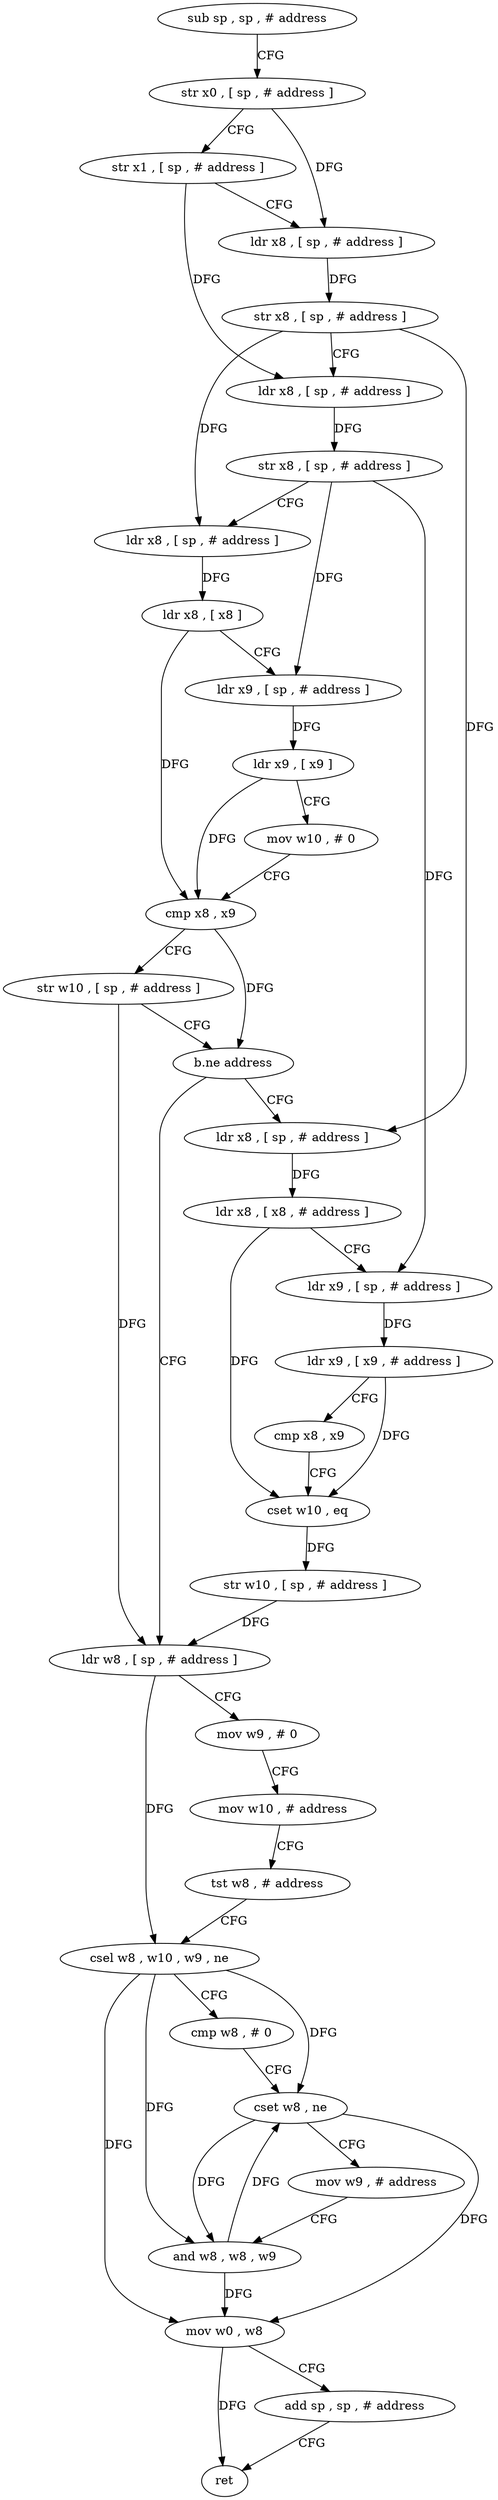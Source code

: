 digraph "func" {
"4244420" [label = "sub sp , sp , # address" ]
"4244424" [label = "str x0 , [ sp , # address ]" ]
"4244428" [label = "str x1 , [ sp , # address ]" ]
"4244432" [label = "ldr x8 , [ sp , # address ]" ]
"4244436" [label = "str x8 , [ sp , # address ]" ]
"4244440" [label = "ldr x8 , [ sp , # address ]" ]
"4244444" [label = "str x8 , [ sp , # address ]" ]
"4244448" [label = "ldr x8 , [ sp , # address ]" ]
"4244452" [label = "ldr x8 , [ x8 ]" ]
"4244456" [label = "ldr x9 , [ sp , # address ]" ]
"4244460" [label = "ldr x9 , [ x9 ]" ]
"4244464" [label = "mov w10 , # 0" ]
"4244468" [label = "cmp x8 , x9" ]
"4244472" [label = "str w10 , [ sp , # address ]" ]
"4244476" [label = "b.ne address" ]
"4244508" [label = "ldr w8 , [ sp , # address ]" ]
"4244480" [label = "ldr x8 , [ sp , # address ]" ]
"4244512" [label = "mov w9 , # 0" ]
"4244516" [label = "mov w10 , # address" ]
"4244520" [label = "tst w8 , # address" ]
"4244524" [label = "csel w8 , w10 , w9 , ne" ]
"4244528" [label = "cmp w8 , # 0" ]
"4244532" [label = "cset w8 , ne" ]
"4244536" [label = "mov w9 , # address" ]
"4244540" [label = "and w8 , w8 , w9" ]
"4244544" [label = "mov w0 , w8" ]
"4244548" [label = "add sp , sp , # address" ]
"4244552" [label = "ret" ]
"4244484" [label = "ldr x8 , [ x8 , # address ]" ]
"4244488" [label = "ldr x9 , [ sp , # address ]" ]
"4244492" [label = "ldr x9 , [ x9 , # address ]" ]
"4244496" [label = "cmp x8 , x9" ]
"4244500" [label = "cset w10 , eq" ]
"4244504" [label = "str w10 , [ sp , # address ]" ]
"4244420" -> "4244424" [ label = "CFG" ]
"4244424" -> "4244428" [ label = "CFG" ]
"4244424" -> "4244432" [ label = "DFG" ]
"4244428" -> "4244432" [ label = "CFG" ]
"4244428" -> "4244440" [ label = "DFG" ]
"4244432" -> "4244436" [ label = "DFG" ]
"4244436" -> "4244440" [ label = "CFG" ]
"4244436" -> "4244448" [ label = "DFG" ]
"4244436" -> "4244480" [ label = "DFG" ]
"4244440" -> "4244444" [ label = "DFG" ]
"4244444" -> "4244448" [ label = "CFG" ]
"4244444" -> "4244456" [ label = "DFG" ]
"4244444" -> "4244488" [ label = "DFG" ]
"4244448" -> "4244452" [ label = "DFG" ]
"4244452" -> "4244456" [ label = "CFG" ]
"4244452" -> "4244468" [ label = "DFG" ]
"4244456" -> "4244460" [ label = "DFG" ]
"4244460" -> "4244464" [ label = "CFG" ]
"4244460" -> "4244468" [ label = "DFG" ]
"4244464" -> "4244468" [ label = "CFG" ]
"4244468" -> "4244472" [ label = "CFG" ]
"4244468" -> "4244476" [ label = "DFG" ]
"4244472" -> "4244476" [ label = "CFG" ]
"4244472" -> "4244508" [ label = "DFG" ]
"4244476" -> "4244508" [ label = "CFG" ]
"4244476" -> "4244480" [ label = "CFG" ]
"4244508" -> "4244512" [ label = "CFG" ]
"4244508" -> "4244524" [ label = "DFG" ]
"4244480" -> "4244484" [ label = "DFG" ]
"4244512" -> "4244516" [ label = "CFG" ]
"4244516" -> "4244520" [ label = "CFG" ]
"4244520" -> "4244524" [ label = "CFG" ]
"4244524" -> "4244528" [ label = "CFG" ]
"4244524" -> "4244532" [ label = "DFG" ]
"4244524" -> "4244540" [ label = "DFG" ]
"4244524" -> "4244544" [ label = "DFG" ]
"4244528" -> "4244532" [ label = "CFG" ]
"4244532" -> "4244536" [ label = "CFG" ]
"4244532" -> "4244540" [ label = "DFG" ]
"4244532" -> "4244544" [ label = "DFG" ]
"4244536" -> "4244540" [ label = "CFG" ]
"4244540" -> "4244544" [ label = "DFG" ]
"4244540" -> "4244532" [ label = "DFG" ]
"4244544" -> "4244548" [ label = "CFG" ]
"4244544" -> "4244552" [ label = "DFG" ]
"4244548" -> "4244552" [ label = "CFG" ]
"4244484" -> "4244488" [ label = "CFG" ]
"4244484" -> "4244500" [ label = "DFG" ]
"4244488" -> "4244492" [ label = "DFG" ]
"4244492" -> "4244496" [ label = "CFG" ]
"4244492" -> "4244500" [ label = "DFG" ]
"4244496" -> "4244500" [ label = "CFG" ]
"4244500" -> "4244504" [ label = "DFG" ]
"4244504" -> "4244508" [ label = "DFG" ]
}
